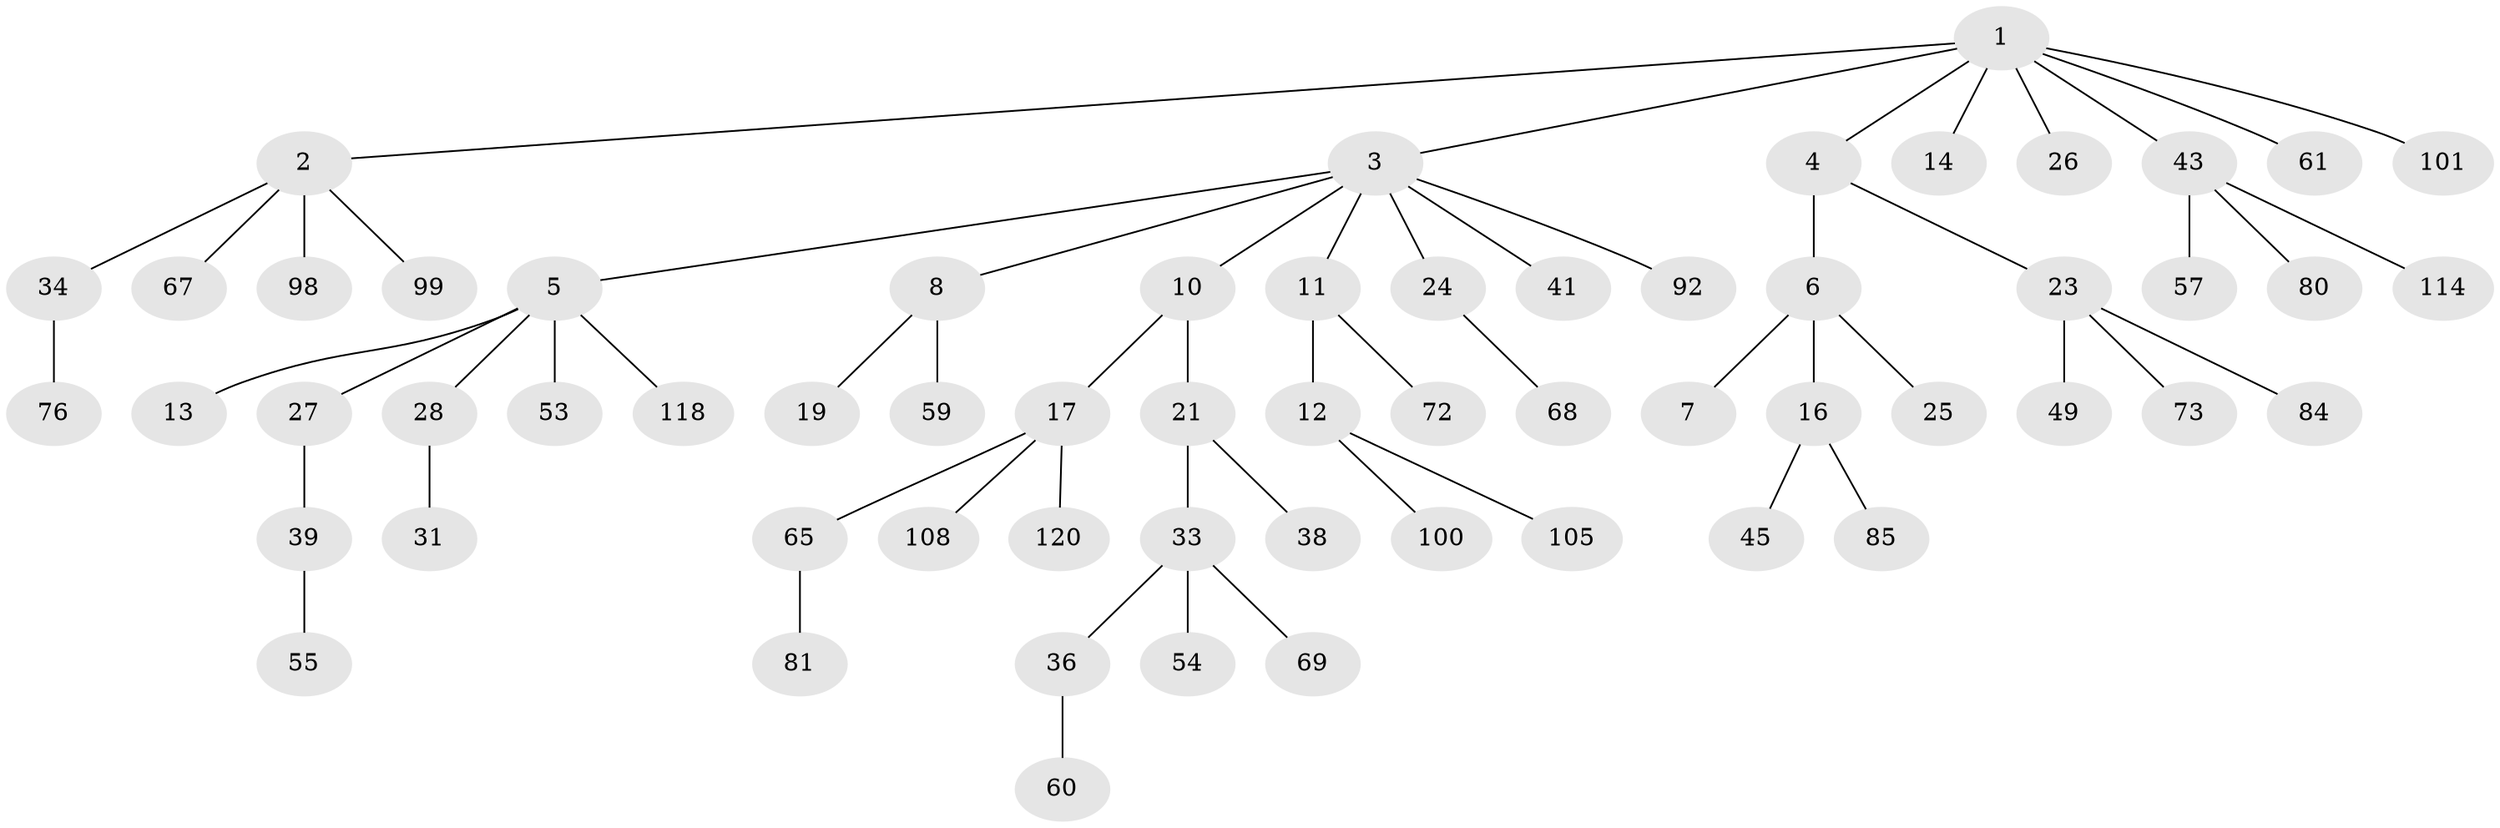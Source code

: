 // original degree distribution, {8: 0.016260162601626018, 5: 0.024390243902439025, 4: 0.06504065040650407, 7: 0.008130081300813009, 2: 0.25203252032520324, 3: 0.13821138211382114, 1: 0.4959349593495935}
// Generated by graph-tools (version 1.1) at 2025/15/03/09/25 04:15:33]
// undirected, 61 vertices, 60 edges
graph export_dot {
graph [start="1"]
  node [color=gray90,style=filled];
  1;
  2;
  3;
  4 [super="+9"];
  5 [super="+15+110+112"];
  6 [super="+18"];
  7 [super="+62"];
  8;
  10;
  11;
  12 [super="+29"];
  13;
  14;
  16 [super="+88+122+40"];
  17 [super="+70+64"];
  19 [super="+20"];
  21 [super="+32+47"];
  23 [super="+35+51"];
  24 [super="+86"];
  25 [super="+83"];
  26;
  27 [super="+52"];
  28;
  31 [super="+123"];
  33 [super="+48"];
  34 [super="+113+46+66+44"];
  36;
  38;
  39 [super="+119+96"];
  41 [super="+42"];
  43 [super="+50"];
  45;
  49 [super="+56"];
  53 [super="+109"];
  54;
  55;
  57;
  59;
  60;
  61;
  65 [super="+91+77"];
  67 [super="+95"];
  68 [super="+89"];
  69 [super="+116"];
  72 [super="+102"];
  73 [super="+75"];
  76 [super="+117"];
  80 [super="+82"];
  81;
  84;
  85;
  92;
  98;
  99;
  100;
  101;
  105;
  108;
  114;
  118;
  120;
  1 -- 2;
  1 -- 3;
  1 -- 4;
  1 -- 14;
  1 -- 26;
  1 -- 43;
  1 -- 61;
  1 -- 101;
  2 -- 34;
  2 -- 67;
  2 -- 98;
  2 -- 99;
  3 -- 5;
  3 -- 8;
  3 -- 10;
  3 -- 11;
  3 -- 24;
  3 -- 41;
  3 -- 92;
  4 -- 6;
  4 -- 23;
  5 -- 13;
  5 -- 27;
  5 -- 118;
  5 -- 53;
  5 -- 28;
  6 -- 7;
  6 -- 16;
  6 -- 25;
  8 -- 19;
  8 -- 59;
  10 -- 17;
  10 -- 21;
  11 -- 12;
  11 -- 72;
  12 -- 100;
  12 -- 105;
  16 -- 45;
  16 -- 85;
  17 -- 120;
  17 -- 108;
  17 -- 65;
  21 -- 33;
  21 -- 38;
  23 -- 73;
  23 -- 49;
  23 -- 84;
  24 -- 68;
  27 -- 39;
  28 -- 31;
  33 -- 36;
  33 -- 54;
  33 -- 69;
  34 -- 76;
  36 -- 60;
  39 -- 55;
  43 -- 80;
  43 -- 57;
  43 -- 114;
  65 -- 81;
}
